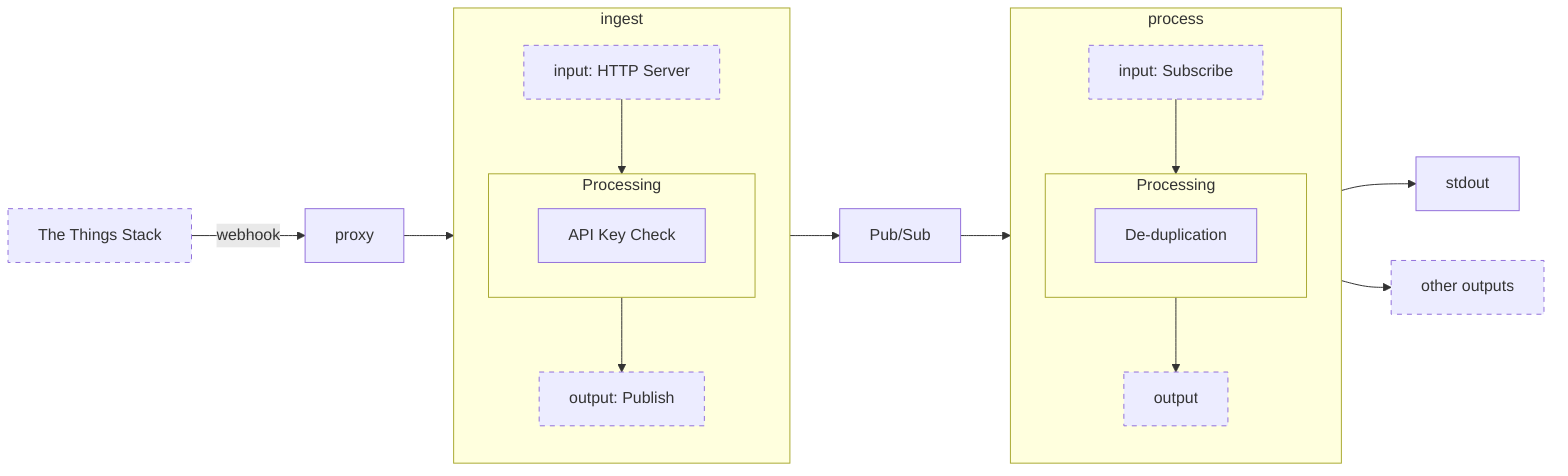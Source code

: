 flowchart LR
  tts[The Things Stack]
  tts -- webhook --> proxy
  style tts stroke-dasharray: 5 5

  proxy --> ingest

  subgraph ingest
    direction TB

    ingest_inputs[input: HTTP Server]
    style ingest_inputs stroke-dasharray: 5 5

    ingest_outputs[output: Publish]
    style ingest_outputs stroke-dasharray: 5 5

    subgraph ingest_processing[Processing]
      check[API Key Check]
    end

    ingest_inputs --> ingest_processing
    ingest_processing --> ingest_outputs
  end

  pubsub[Pub/Sub]

  ingest --> pubsub

  pubsub --> process

  subgraph process
    direction TB

    process_inputs[input: Subscribe]
    style process_inputs stroke-dasharray: 5 5

    process_inputs --> process_processing

    subgraph process_processing[Processing]
      dedupe[De-duplication]
    end

    process_processing --> process_outputs

    process_outputs[output]
    style process_outputs stroke-dasharray: 5 5
  end

  process --> stdout

  other["other outputs"]
  style other stroke-dasharray: 5 5

  process --> other